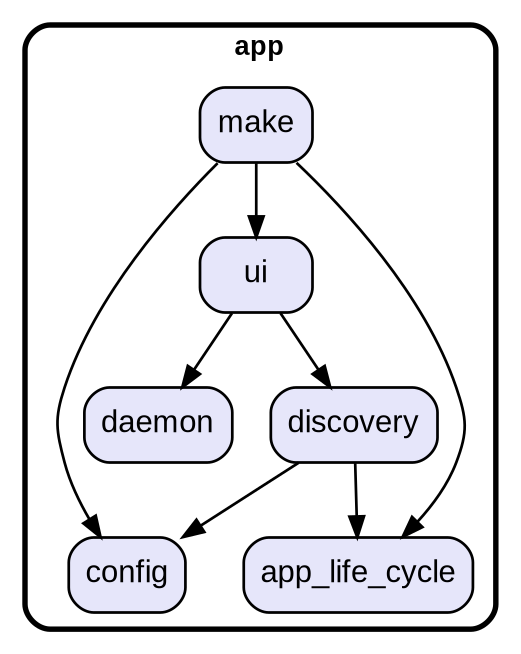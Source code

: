 digraph "" {
  graph [style=rounded fontname="Arial Black" fontsize=13 penwidth=2.6];
  node [shape=rect style="filled,rounded" fontname=Arial fontsize=15 fillcolor=Lavender penwidth=1.3];
  edge [penwidth=1.3];
  "/daemon.dart" [label="daemon"];
  "/ui.dart" [label="ui"];
  "/config.dart" [label="config"];
  "/app_life_cycle.dart" [label="app_life_cycle"];
  "/discovery.dart" [label="discovery"];
  "/make.dart" [label="make"];
  subgraph "cluster~" {
    label="app";
    "/daemon.dart";
    "/ui.dart";
    "/config.dart";
    "/app_life_cycle.dart";
    "/discovery.dart";
    "/make.dart";
  }
  "/ui.dart" -> "/daemon.dart";
  "/ui.dart" -> "/discovery.dart";
  "/discovery.dart" -> "/app_life_cycle.dart";
  "/discovery.dart" -> "/config.dart";
  "/make.dart" -> "/app_life_cycle.dart";
  "/make.dart" -> "/config.dart";
  "/make.dart" -> "/ui.dart";
}
